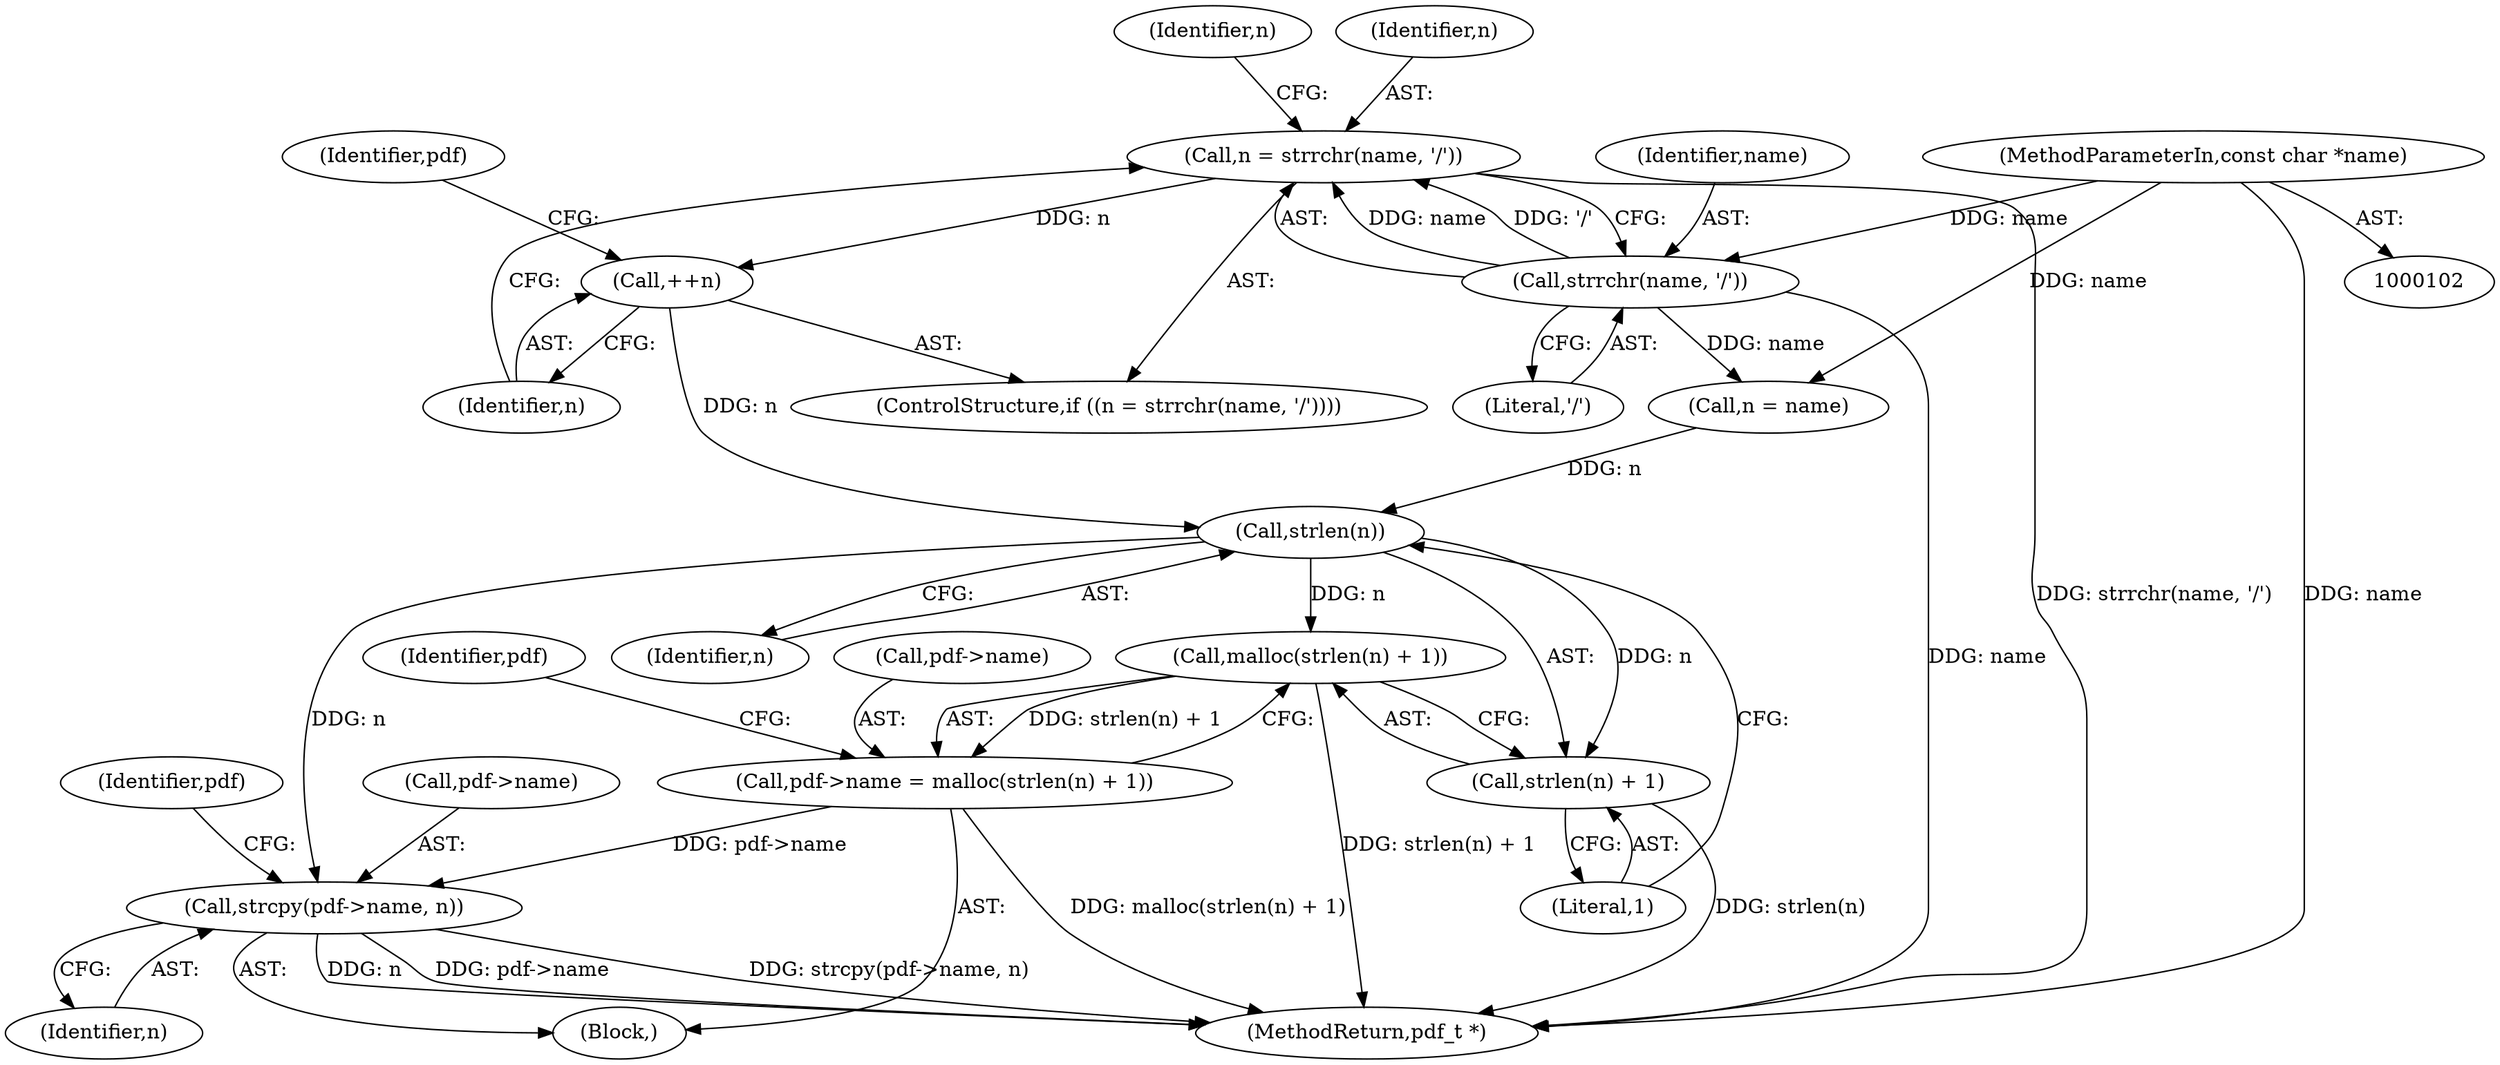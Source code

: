 digraph "1_pdfresurrect_0c4120fffa3dffe97b95c486a120eded82afe8a6_8@API" {
"1000117" [label="(Call,n = strrchr(name, '/'))"];
"1000119" [label="(Call,strrchr(name, '/'))"];
"1000103" [label="(MethodParameterIn,const char *name)"];
"1000122" [label="(Call,++n)"];
"1000134" [label="(Call,strlen(n))"];
"1000132" [label="(Call,malloc(strlen(n) + 1))"];
"1000128" [label="(Call,pdf->name = malloc(strlen(n) + 1))"];
"1000137" [label="(Call,strcpy(pdf->name, n))"];
"1000133" [label="(Call,strlen(n) + 1)"];
"1000129" [label="(Call,pdf->name)"];
"1000125" [label="(Call,n = name)"];
"1000115" [label="(Block,)"];
"1000136" [label="(Literal,1)"];
"1000160" [label="(MethodReturn,pdf_t *)"];
"1000116" [label="(ControlStructure,if ((n = strrchr(name, '/'))))"];
"1000128" [label="(Call,pdf->name = malloc(strlen(n) + 1))"];
"1000119" [label="(Call,strrchr(name, '/'))"];
"1000134" [label="(Call,strlen(n))"];
"1000133" [label="(Call,strlen(n) + 1)"];
"1000126" [label="(Identifier,n)"];
"1000123" [label="(Identifier,n)"];
"1000141" [label="(Identifier,n)"];
"1000135" [label="(Identifier,n)"];
"1000117" [label="(Call,n = strrchr(name, '/'))"];
"1000121" [label="(Literal,'/')"];
"1000137" [label="(Call,strcpy(pdf->name, n))"];
"1000159" [label="(Identifier,pdf)"];
"1000120" [label="(Identifier,name)"];
"1000139" [label="(Identifier,pdf)"];
"1000138" [label="(Call,pdf->name)"];
"1000103" [label="(MethodParameterIn,const char *name)"];
"1000122" [label="(Call,++n)"];
"1000118" [label="(Identifier,n)"];
"1000130" [label="(Identifier,pdf)"];
"1000132" [label="(Call,malloc(strlen(n) + 1))"];
"1000117" -> "1000116"  [label="AST: "];
"1000117" -> "1000119"  [label="CFG: "];
"1000118" -> "1000117"  [label="AST: "];
"1000119" -> "1000117"  [label="AST: "];
"1000123" -> "1000117"  [label="CFG: "];
"1000126" -> "1000117"  [label="CFG: "];
"1000117" -> "1000160"  [label="DDG: strrchr(name, '/')"];
"1000119" -> "1000117"  [label="DDG: name"];
"1000119" -> "1000117"  [label="DDG: '/'"];
"1000117" -> "1000122"  [label="DDG: n"];
"1000119" -> "1000121"  [label="CFG: "];
"1000120" -> "1000119"  [label="AST: "];
"1000121" -> "1000119"  [label="AST: "];
"1000119" -> "1000160"  [label="DDG: name"];
"1000103" -> "1000119"  [label="DDG: name"];
"1000119" -> "1000125"  [label="DDG: name"];
"1000103" -> "1000102"  [label="AST: "];
"1000103" -> "1000160"  [label="DDG: name"];
"1000103" -> "1000125"  [label="DDG: name"];
"1000122" -> "1000116"  [label="AST: "];
"1000122" -> "1000123"  [label="CFG: "];
"1000123" -> "1000122"  [label="AST: "];
"1000130" -> "1000122"  [label="CFG: "];
"1000122" -> "1000134"  [label="DDG: n"];
"1000134" -> "1000133"  [label="AST: "];
"1000134" -> "1000135"  [label="CFG: "];
"1000135" -> "1000134"  [label="AST: "];
"1000136" -> "1000134"  [label="CFG: "];
"1000134" -> "1000132"  [label="DDG: n"];
"1000134" -> "1000133"  [label="DDG: n"];
"1000125" -> "1000134"  [label="DDG: n"];
"1000134" -> "1000137"  [label="DDG: n"];
"1000132" -> "1000128"  [label="AST: "];
"1000132" -> "1000133"  [label="CFG: "];
"1000133" -> "1000132"  [label="AST: "];
"1000128" -> "1000132"  [label="CFG: "];
"1000132" -> "1000160"  [label="DDG: strlen(n) + 1"];
"1000132" -> "1000128"  [label="DDG: strlen(n) + 1"];
"1000128" -> "1000115"  [label="AST: "];
"1000129" -> "1000128"  [label="AST: "];
"1000139" -> "1000128"  [label="CFG: "];
"1000128" -> "1000160"  [label="DDG: malloc(strlen(n) + 1)"];
"1000128" -> "1000137"  [label="DDG: pdf->name"];
"1000137" -> "1000115"  [label="AST: "];
"1000137" -> "1000141"  [label="CFG: "];
"1000138" -> "1000137"  [label="AST: "];
"1000141" -> "1000137"  [label="AST: "];
"1000159" -> "1000137"  [label="CFG: "];
"1000137" -> "1000160"  [label="DDG: n"];
"1000137" -> "1000160"  [label="DDG: pdf->name"];
"1000137" -> "1000160"  [label="DDG: strcpy(pdf->name, n)"];
"1000133" -> "1000136"  [label="CFG: "];
"1000136" -> "1000133"  [label="AST: "];
"1000133" -> "1000160"  [label="DDG: strlen(n)"];
}
